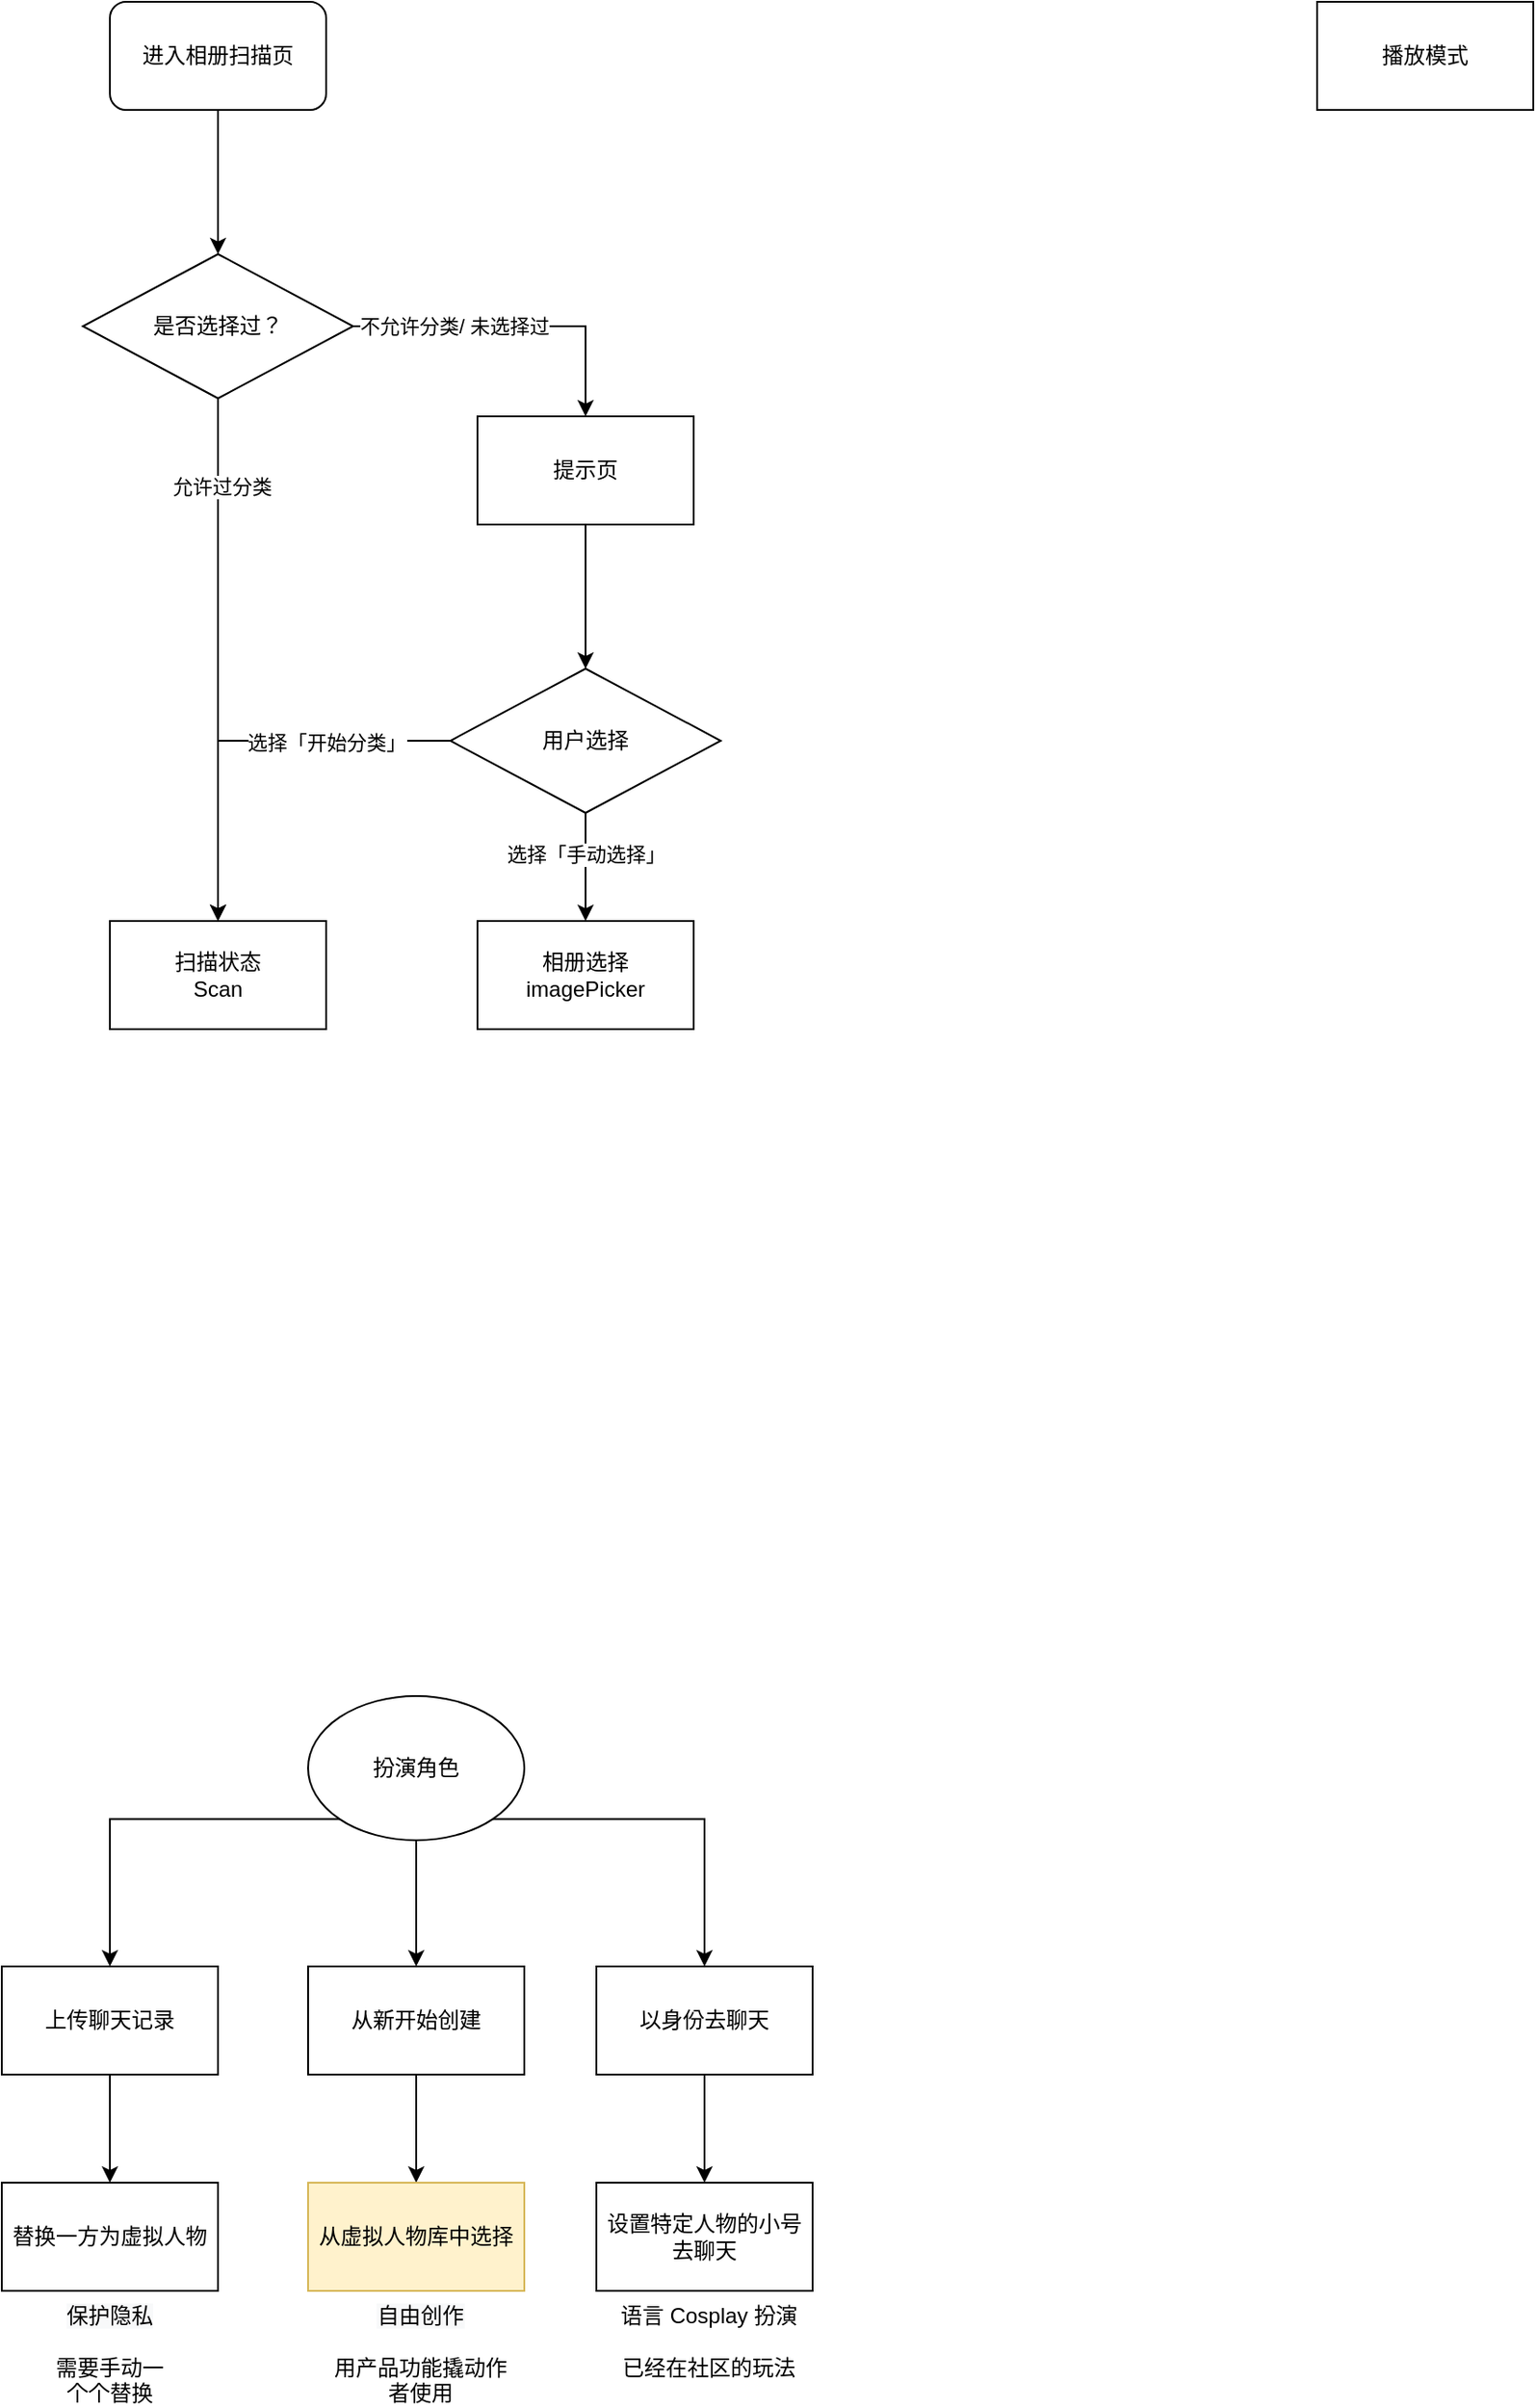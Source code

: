 <mxfile version="14.2.7" type="github"><diagram id="fDkc4fD47K-pwNGLY2Z-" name="Page-1"><mxGraphModel dx="1949" dy="1063" grid="1" gridSize="10" guides="1" tooltips="1" connect="1" arrows="1" fold="1" page="1" pageScale="1" pageWidth="827" pageHeight="1169" math="0" shadow="0"><root><mxCell id="0"/><mxCell id="1" parent="0"/><mxCell id="TZIOlNjPXzNeeCnNxKWf-19" style="edgeStyle=orthogonalEdgeStyle;rounded=0;orthogonalLoop=1;jettySize=auto;html=1;" parent="1" source="TZIOlNjPXzNeeCnNxKWf-13" target="TZIOlNjPXzNeeCnNxKWf-25" edge="1"><mxGeometry relative="1" as="geometry"><mxPoint x="270.0" y="560" as="targetPoint"/></mxGeometry></mxCell><mxCell id="TZIOlNjPXzNeeCnNxKWf-36" value="允许过分类" style="edgeLabel;html=1;align=center;verticalAlign=middle;resizable=0;points=[];" parent="TZIOlNjPXzNeeCnNxKWf-19" vertex="1" connectable="0"><mxGeometry x="-0.284" y="2" relative="1" as="geometry"><mxPoint y="-55" as="offset"/></mxGeometry></mxCell><mxCell id="TZIOlNjPXzNeeCnNxKWf-21" value="不允许分类/ 未选择过" style="edgeStyle=orthogonalEdgeStyle;rounded=0;orthogonalLoop=1;jettySize=auto;html=1;entryX=0.5;entryY=0;entryDx=0;entryDy=0;" parent="1" source="TZIOlNjPXzNeeCnNxKWf-13" target="TZIOlNjPXzNeeCnNxKWf-46" edge="1"><mxGeometry x="-0.372" relative="1" as="geometry"><mxPoint x="470" y="500" as="targetPoint"/><Array as="points"><mxPoint x="474" y="460"/></Array><mxPoint as="offset"/></mxGeometry></mxCell><mxCell id="TZIOlNjPXzNeeCnNxKWf-13" value="是否选择过？" style="rhombus;whiteSpace=wrap;html=1;" parent="1" vertex="1"><mxGeometry x="195" y="420" width="150" height="80" as="geometry"/></mxCell><mxCell id="TZIOlNjPXzNeeCnNxKWf-17" style="edgeStyle=orthogonalEdgeStyle;rounded=0;orthogonalLoop=1;jettySize=auto;html=1;" parent="1" source="TZIOlNjPXzNeeCnNxKWf-31" target="TZIOlNjPXzNeeCnNxKWf-13" edge="1"><mxGeometry relative="1" as="geometry"><mxPoint x="270" y="350" as="sourcePoint"/></mxGeometry></mxCell><mxCell id="TZIOlNjPXzNeeCnNxKWf-25" value="扫描状态&lt;br&gt;Scan" style="rounded=0;whiteSpace=wrap;html=1;" parent="1" vertex="1"><mxGeometry x="210" y="790" width="120" height="60" as="geometry"/></mxCell><mxCell id="TZIOlNjPXzNeeCnNxKWf-31" value="&lt;span&gt;进入相册扫描页&lt;/span&gt;" style="rounded=1;whiteSpace=wrap;html=1;" parent="1" vertex="1"><mxGeometry x="210" y="280" width="120" height="60" as="geometry"/></mxCell><mxCell id="TZIOlNjPXzNeeCnNxKWf-37" value="相册选择&lt;br&gt;imagePicker" style="rounded=0;whiteSpace=wrap;html=1;" parent="1" vertex="1"><mxGeometry x="414" y="790" width="120" height="60" as="geometry"/></mxCell><mxCell id="TZIOlNjPXzNeeCnNxKWf-43" style="edgeStyle=orthogonalEdgeStyle;rounded=0;orthogonalLoop=1;jettySize=auto;html=1;" parent="1" source="TZIOlNjPXzNeeCnNxKWf-40" target="TZIOlNjPXzNeeCnNxKWf-25" edge="1"><mxGeometry relative="1" as="geometry"><mxPoint x="400.059" y="710" as="targetPoint"/></mxGeometry></mxCell><mxCell id="TZIOlNjPXzNeeCnNxKWf-45" value="选择「开始分类」" style="edgeLabel;html=1;align=center;verticalAlign=middle;resizable=0;points=[];" parent="TZIOlNjPXzNeeCnNxKWf-43" vertex="1" connectable="0"><mxGeometry x="0.208" y="-1" relative="1" as="geometry"><mxPoint x="60.94" y="-8.88" as="offset"/></mxGeometry></mxCell><mxCell id="TZIOlNjPXzNeeCnNxKWf-48" style="edgeStyle=orthogonalEdgeStyle;rounded=0;orthogonalLoop=1;jettySize=auto;html=1;" parent="1" source="TZIOlNjPXzNeeCnNxKWf-40" target="TZIOlNjPXzNeeCnNxKWf-37" edge="1"><mxGeometry relative="1" as="geometry"/></mxCell><mxCell id="TZIOlNjPXzNeeCnNxKWf-50" value="选择「手动选择」" style="edgeLabel;html=1;align=center;verticalAlign=middle;resizable=0;points=[];" parent="TZIOlNjPXzNeeCnNxKWf-48" vertex="1" connectable="0"><mxGeometry x="-0.229" y="1" relative="1" as="geometry"><mxPoint x="-1" as="offset"/></mxGeometry></mxCell><mxCell id="TZIOlNjPXzNeeCnNxKWf-40" value="用户选择" style="rhombus;whiteSpace=wrap;html=1;" parent="1" vertex="1"><mxGeometry x="399" y="650" width="150" height="80" as="geometry"/></mxCell><mxCell id="TZIOlNjPXzNeeCnNxKWf-49" style="edgeStyle=orthogonalEdgeStyle;rounded=0;orthogonalLoop=1;jettySize=auto;html=1;" parent="1" source="TZIOlNjPXzNeeCnNxKWf-46" target="TZIOlNjPXzNeeCnNxKWf-40" edge="1"><mxGeometry relative="1" as="geometry"/></mxCell><mxCell id="TZIOlNjPXzNeeCnNxKWf-46" value="提示页" style="rounded=0;whiteSpace=wrap;html=1;" parent="1" vertex="1"><mxGeometry x="414" y="510" width="120" height="60" as="geometry"/></mxCell><mxCell id="TZIOlNjPXzNeeCnNxKWf-72" style="edgeStyle=orthogonalEdgeStyle;rounded=0;orthogonalLoop=1;jettySize=auto;html=1;" parent="1" source="TZIOlNjPXzNeeCnNxKWf-51" target="TZIOlNjPXzNeeCnNxKWf-70" edge="1"><mxGeometry relative="1" as="geometry"/></mxCell><mxCell id="TZIOlNjPXzNeeCnNxKWf-51" value="从新开始创建" style="whiteSpace=wrap;html=1;" parent="1" vertex="1"><mxGeometry x="320" y="1370" width="120" height="60" as="geometry"/></mxCell><mxCell id="TZIOlNjPXzNeeCnNxKWf-53" value="播放模式" style="whiteSpace=wrap;html=1;" parent="1" vertex="1"><mxGeometry x="880" y="280" width="120" height="60" as="geometry"/></mxCell><mxCell id="TZIOlNjPXzNeeCnNxKWf-68" style="edgeStyle=orthogonalEdgeStyle;rounded=0;orthogonalLoop=1;jettySize=auto;html=1;" parent="1" source="TZIOlNjPXzNeeCnNxKWf-55" target="TZIOlNjPXzNeeCnNxKWf-57" edge="1"><mxGeometry relative="1" as="geometry"/></mxCell><mxCell id="TZIOlNjPXzNeeCnNxKWf-55" value="以身份去聊天" style="whiteSpace=wrap;html=1;" parent="1" vertex="1"><mxGeometry x="480" y="1370" width="120" height="60" as="geometry"/></mxCell><mxCell id="TZIOlNjPXzNeeCnNxKWf-57" value="设置特定人物的小号去聊天" style="whiteSpace=wrap;html=1;" parent="1" vertex="1"><mxGeometry x="480" y="1490" width="120" height="60" as="geometry"/></mxCell><mxCell id="TZIOlNjPXzNeeCnNxKWf-76" style="edgeStyle=orthogonalEdgeStyle;rounded=0;orthogonalLoop=1;jettySize=auto;html=1;" parent="1" source="TZIOlNjPXzNeeCnNxKWf-60" target="TZIOlNjPXzNeeCnNxKWf-71" edge="1"><mxGeometry relative="1" as="geometry"/></mxCell><mxCell id="TZIOlNjPXzNeeCnNxKWf-60" value="上传聊天记录" style="whiteSpace=wrap;html=1;" parent="1" vertex="1"><mxGeometry x="150" y="1370" width="120" height="60" as="geometry"/></mxCell><mxCell id="TZIOlNjPXzNeeCnNxKWf-65" style="edgeStyle=orthogonalEdgeStyle;rounded=0;orthogonalLoop=1;jettySize=auto;html=1;exitX=0;exitY=1;exitDx=0;exitDy=0;entryX=0.5;entryY=0;entryDx=0;entryDy=0;" parent="1" source="TZIOlNjPXzNeeCnNxKWf-62" target="TZIOlNjPXzNeeCnNxKWf-60" edge="1"><mxGeometry relative="1" as="geometry"/></mxCell><mxCell id="TZIOlNjPXzNeeCnNxKWf-66" style="edgeStyle=orthogonalEdgeStyle;rounded=0;orthogonalLoop=1;jettySize=auto;html=1;" parent="1" source="TZIOlNjPXzNeeCnNxKWf-62" target="TZIOlNjPXzNeeCnNxKWf-51" edge="1"><mxGeometry relative="1" as="geometry"/></mxCell><mxCell id="TZIOlNjPXzNeeCnNxKWf-67" style="edgeStyle=orthogonalEdgeStyle;rounded=0;orthogonalLoop=1;jettySize=auto;html=1;exitX=1;exitY=1;exitDx=0;exitDy=0;" parent="1" source="TZIOlNjPXzNeeCnNxKWf-62" target="TZIOlNjPXzNeeCnNxKWf-55" edge="1"><mxGeometry relative="1" as="geometry"/></mxCell><mxCell id="TZIOlNjPXzNeeCnNxKWf-62" value="&lt;span&gt;扮演角色&lt;/span&gt;" style="ellipse;whiteSpace=wrap;html=1;" parent="1" vertex="1"><mxGeometry x="320" y="1220" width="120" height="80" as="geometry"/></mxCell><mxCell id="TZIOlNjPXzNeeCnNxKWf-70" value="从虚拟人物库中选择" style="whiteSpace=wrap;html=1;fillColor=#fff2cc;strokeColor=#d6b656;" parent="1" vertex="1"><mxGeometry x="320" y="1490" width="120" height="60" as="geometry"/></mxCell><mxCell id="TZIOlNjPXzNeeCnNxKWf-71" value="替换一方为虚拟人物" style="whiteSpace=wrap;html=1;" parent="1" vertex="1"><mxGeometry x="150" y="1490" width="120" height="60" as="geometry"/></mxCell><mxCell id="TZIOlNjPXzNeeCnNxKWf-73" value="&lt;span style=&quot;color: rgb(0 , 0 , 0) ; font-family: &amp;#34;helvetica&amp;#34; ; font-size: 12px ; font-style: normal ; font-weight: 400 ; letter-spacing: normal ; text-indent: 0px ; text-transform: none ; word-spacing: 0px ; background-color: rgb(248 , 249 , 250) ; display: inline ; float: none&quot;&gt;自由创作&lt;br&gt;&lt;/span&gt;&lt;br&gt;用产品功能撬动作者使用" style="text;whiteSpace=wrap;html=1;align=center;verticalAlign=middle;" parent="1" vertex="1"><mxGeometry x="330" y="1570" width="105" height="30" as="geometry"/></mxCell><mxCell id="TZIOlNjPXzNeeCnNxKWf-74" value="语言 Cosplay 扮演&lt;br&gt;&lt;br&gt;已经在社区的玩法" style="text;whiteSpace=wrap;html=1;align=center;verticalAlign=middle;" parent="1" vertex="1"><mxGeometry x="485" y="1563" width="115" height="30" as="geometry"/></mxCell><mxCell id="TZIOlNjPXzNeeCnNxKWf-75" value="&lt;span style=&quot;color: rgb(0 , 0 , 0) ; font-family: &amp;#34;helvetica&amp;#34; ; font-size: 12px ; font-style: normal ; font-weight: 400 ; letter-spacing: normal ; text-indent: 0px ; text-transform: none ; word-spacing: 0px ; background-color: rgb(248 , 249 , 250) ; display: inline ; float: none&quot;&gt;保护隐私&lt;br&gt;&lt;/span&gt;&lt;br&gt;需要手动一个个替换" style="text;whiteSpace=wrap;html=1;align=center;verticalAlign=middle;" parent="1" vertex="1"><mxGeometry x="175" y="1570" width="70" height="30" as="geometry"/></mxCell></root></mxGraphModel></diagram></mxfile>